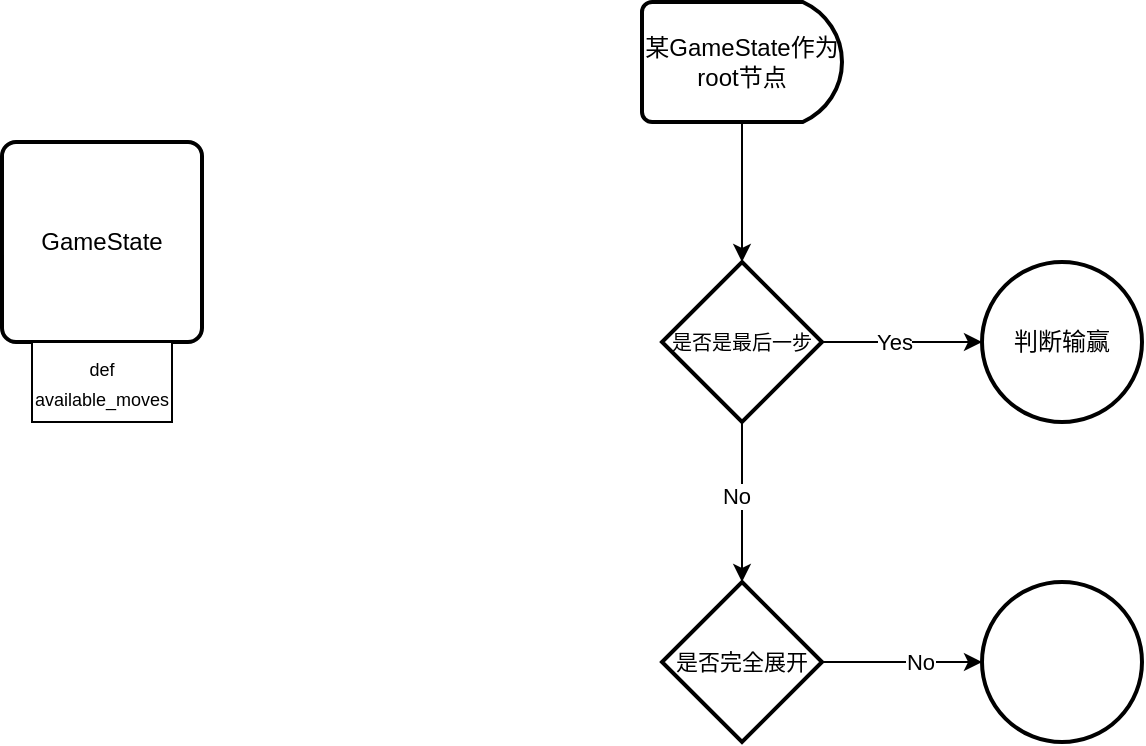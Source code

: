 <mxfile version="26.0.4">
  <diagram id="C5RBs43oDa-KdzZeNtuy" name="Page-1">
    <mxGraphModel dx="695" dy="745" grid="1" gridSize="10" guides="1" tooltips="1" connect="1" arrows="1" fold="1" page="1" pageScale="1" pageWidth="827" pageHeight="1169" math="0" shadow="0">
      <root>
        <mxCell id="WIyWlLk6GJQsqaUBKTNV-0" />
        <mxCell id="WIyWlLk6GJQsqaUBKTNV-1" parent="WIyWlLk6GJQsqaUBKTNV-0" />
        <mxCell id="fkurg06MVX5-DTSqUwXQ-19" value="" style="edgeStyle=orthogonalEdgeStyle;rounded=0;orthogonalLoop=1;jettySize=auto;html=1;" edge="1" parent="WIyWlLk6GJQsqaUBKTNV-1" source="fkurg06MVX5-DTSqUwXQ-17" target="fkurg06MVX5-DTSqUwXQ-18">
          <mxGeometry relative="1" as="geometry" />
        </mxCell>
        <mxCell id="fkurg06MVX5-DTSqUwXQ-17" value="某GameState作为root节点" style="strokeWidth=2;html=1;shape=mxgraph.flowchart.delay;whiteSpace=wrap;" vertex="1" parent="WIyWlLk6GJQsqaUBKTNV-1">
          <mxGeometry x="340" y="40" width="100" height="60" as="geometry" />
        </mxCell>
        <mxCell id="fkurg06MVX5-DTSqUwXQ-21" value="" style="edgeStyle=orthogonalEdgeStyle;rounded=0;orthogonalLoop=1;jettySize=auto;html=1;" edge="1" parent="WIyWlLk6GJQsqaUBKTNV-1" source="fkurg06MVX5-DTSqUwXQ-18" target="fkurg06MVX5-DTSqUwXQ-20">
          <mxGeometry relative="1" as="geometry" />
        </mxCell>
        <mxCell id="fkurg06MVX5-DTSqUwXQ-22" value="Yes" style="edgeLabel;html=1;align=center;verticalAlign=middle;resizable=0;points=[];" vertex="1" connectable="0" parent="fkurg06MVX5-DTSqUwXQ-21">
          <mxGeometry x="-0.096" relative="1" as="geometry">
            <mxPoint as="offset" />
          </mxGeometry>
        </mxCell>
        <mxCell id="fkurg06MVX5-DTSqUwXQ-24" value="" style="edgeStyle=orthogonalEdgeStyle;rounded=0;orthogonalLoop=1;jettySize=auto;html=1;" edge="1" parent="WIyWlLk6GJQsqaUBKTNV-1" source="fkurg06MVX5-DTSqUwXQ-18" target="fkurg06MVX5-DTSqUwXQ-23">
          <mxGeometry relative="1" as="geometry" />
        </mxCell>
        <mxCell id="fkurg06MVX5-DTSqUwXQ-25" value="No" style="edgeLabel;html=1;align=center;verticalAlign=middle;resizable=0;points=[];" vertex="1" connectable="0" parent="fkurg06MVX5-DTSqUwXQ-24">
          <mxGeometry x="-0.087" y="-3" relative="1" as="geometry">
            <mxPoint as="offset" />
          </mxGeometry>
        </mxCell>
        <mxCell id="fkurg06MVX5-DTSqUwXQ-18" value="&lt;font style=&quot;font-size: 10px;&quot;&gt;是否是最后一步&lt;/font&gt;" style="rhombus;whiteSpace=wrap;html=1;strokeWidth=2;" vertex="1" parent="WIyWlLk6GJQsqaUBKTNV-1">
          <mxGeometry x="350" y="170" width="80" height="80" as="geometry" />
        </mxCell>
        <mxCell id="fkurg06MVX5-DTSqUwXQ-20" value="判断输赢" style="ellipse;whiteSpace=wrap;html=1;strokeWidth=2;" vertex="1" parent="WIyWlLk6GJQsqaUBKTNV-1">
          <mxGeometry x="510" y="170" width="80" height="80" as="geometry" />
        </mxCell>
        <mxCell id="fkurg06MVX5-DTSqUwXQ-27" value="" style="edgeStyle=orthogonalEdgeStyle;rounded=0;orthogonalLoop=1;jettySize=auto;html=1;" edge="1" parent="WIyWlLk6GJQsqaUBKTNV-1" source="fkurg06MVX5-DTSqUwXQ-23" target="fkurg06MVX5-DTSqUwXQ-26">
          <mxGeometry relative="1" as="geometry" />
        </mxCell>
        <mxCell id="fkurg06MVX5-DTSqUwXQ-28" value="No" style="edgeLabel;html=1;align=center;verticalAlign=middle;resizable=0;points=[];" vertex="1" connectable="0" parent="fkurg06MVX5-DTSqUwXQ-27">
          <mxGeometry x="0.217" relative="1" as="geometry">
            <mxPoint as="offset" />
          </mxGeometry>
        </mxCell>
        <mxCell id="fkurg06MVX5-DTSqUwXQ-23" value="&lt;font style=&quot;font-size: 11px;&quot;&gt;是否完全展开&lt;/font&gt;" style="rhombus;whiteSpace=wrap;html=1;strokeWidth=2;" vertex="1" parent="WIyWlLk6GJQsqaUBKTNV-1">
          <mxGeometry x="350" y="330" width="80" height="80" as="geometry" />
        </mxCell>
        <mxCell id="fkurg06MVX5-DTSqUwXQ-26" value="" style="ellipse;whiteSpace=wrap;html=1;strokeWidth=2;" vertex="1" parent="WIyWlLk6GJQsqaUBKTNV-1">
          <mxGeometry x="510" y="330" width="80" height="80" as="geometry" />
        </mxCell>
        <mxCell id="fkurg06MVX5-DTSqUwXQ-30" value="GameState" style="rounded=1;whiteSpace=wrap;html=1;absoluteArcSize=1;arcSize=14;strokeWidth=2;" vertex="1" parent="WIyWlLk6GJQsqaUBKTNV-1">
          <mxGeometry x="20" y="110" width="100" height="100" as="geometry" />
        </mxCell>
        <mxCell id="fkurg06MVX5-DTSqUwXQ-31" value="&lt;font style=&quot;font-size: 9px;&quot;&gt;def&lt;/font&gt;&lt;div&gt;&lt;font style=&quot;font-size: 9px;&quot;&gt;available_moves&lt;/font&gt;&lt;/div&gt;" style="rounded=0;whiteSpace=wrap;html=1;" vertex="1" parent="WIyWlLk6GJQsqaUBKTNV-1">
          <mxGeometry x="35" y="210" width="70" height="40" as="geometry" />
        </mxCell>
      </root>
    </mxGraphModel>
  </diagram>
</mxfile>
